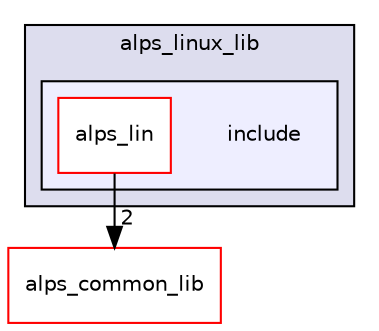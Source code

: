 digraph "alps_linux_lib/include" {
  compound=true
  node [ fontsize="10", fontname="Helvetica"];
  edge [ labelfontsize="10", labelfontname="Helvetica"];
  subgraph clusterdir_1c56f1202c4b9b2556a51beaa852430f {
    graph [ bgcolor="#ddddee", pencolor="black", label="alps_linux_lib" fontname="Helvetica", fontsize="10", URL="dir_1c56f1202c4b9b2556a51beaa852430f.html"]
  subgraph clusterdir_6d217df781fc4021ea64ca101836a906 {
    graph [ bgcolor="#eeeeff", pencolor="black", label="" URL="dir_6d217df781fc4021ea64ca101836a906.html"];
    dir_6d217df781fc4021ea64ca101836a906 [shape=plaintext label="include"];
  dir_a2f3e768eb1f47df90dbab1b9b2951f6 [shape=box label="alps_lin" fillcolor="white" style="filled" color="red" URL="dir_a2f3e768eb1f47df90dbab1b9b2951f6.html"];
  }
  }
  dir_fcd1ba41f8679fcc7bf76d667eaa0e17 [shape=box label="alps_common_lib" fillcolor="white" style="filled" color="red" URL="dir_fcd1ba41f8679fcc7bf76d667eaa0e17.html"];
  dir_a2f3e768eb1f47df90dbab1b9b2951f6->dir_fcd1ba41f8679fcc7bf76d667eaa0e17 [headlabel="2", labeldistance=1.5 headhref="dir_000014_000000.html"];
}
